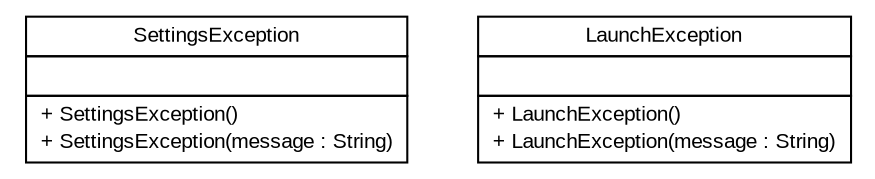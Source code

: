 #!/usr/local/bin/dot
#
# Class diagram 
# Generated by UMLGraph version R5_6 (http://www.umlgraph.org/)
#

digraph G {
	edge [fontname="arial",fontsize=10,labelfontname="arial",labelfontsize=10];
	node [fontname="arial",fontsize=10,shape=plaintext];
	nodesep=0.25;
	ranksep=0.5;
	// com.github.tilastokeskus.matertis.core.error.SettingsException
	c222 [label=<<table title="com.github.tilastokeskus.matertis.core.error.SettingsException" border="0" cellborder="1" cellspacing="0" cellpadding="2" port="p" href="./SettingsException.html">
		<tr><td><table border="0" cellspacing="0" cellpadding="1">
<tr><td align="center" balign="center"> SettingsException </td></tr>
		</table></td></tr>
		<tr><td><table border="0" cellspacing="0" cellpadding="1">
<tr><td align="left" balign="left">  </td></tr>
		</table></td></tr>
		<tr><td><table border="0" cellspacing="0" cellpadding="1">
<tr><td align="left" balign="left"> + SettingsException() </td></tr>
<tr><td align="left" balign="left"> + SettingsException(message : String) </td></tr>
		</table></td></tr>
		</table>>, URL="./SettingsException.html", fontname="arial", fontcolor="black", fontsize=10.0];
	// com.github.tilastokeskus.matertis.core.error.LaunchException
	c223 [label=<<table title="com.github.tilastokeskus.matertis.core.error.LaunchException" border="0" cellborder="1" cellspacing="0" cellpadding="2" port="p" href="./LaunchException.html">
		<tr><td><table border="0" cellspacing="0" cellpadding="1">
<tr><td align="center" balign="center"> LaunchException </td></tr>
		</table></td></tr>
		<tr><td><table border="0" cellspacing="0" cellpadding="1">
<tr><td align="left" balign="left">  </td></tr>
		</table></td></tr>
		<tr><td><table border="0" cellspacing="0" cellpadding="1">
<tr><td align="left" balign="left"> + LaunchException() </td></tr>
<tr><td align="left" balign="left"> + LaunchException(message : String) </td></tr>
		</table></td></tr>
		</table>>, URL="./LaunchException.html", fontname="arial", fontcolor="black", fontsize=10.0];
}

